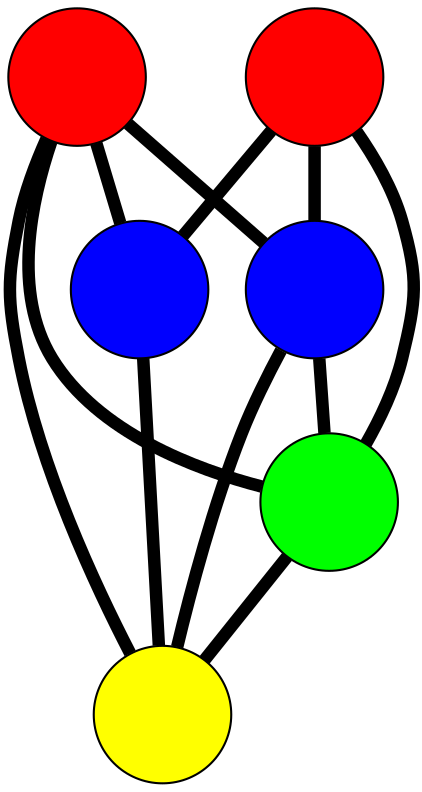 graph G {
	graph [bb="-135.26,-142.9,128.07,159.63",
		overlap=false,
		sep=0.0,
		splines=true
	];
	node [color=black,
		fixedsize=true,
		fontname="Latin Modern Math",
		fontsize=42,
		height=.92,
		label="\N",
		penwidth=1,
		shape=circle,
		width=.92
	];
	edge [color=black,
		penwidth=6,
		style=bold
	];
	0	 [fillcolor=red,
		height=0.91667,
		label="",
		pos="-102.26,-43.86",
		style=filled,
		width=0.91667];
	2	 [fillcolor=blue,
		height=0.91667,
		label="",
		pos="9.8807,-109.9",
		style=filled,
		width=0.91667];
	0 -- 2	 [pos="-73.672,-60.697 -56.801,-70.633 -35.518,-83.167 -18.655,-93.098"];
	3	 [fillcolor=blue,
		height=0.91667,
		label="",
		pos="-61.081,126.63",
		style=filled,
		width=0.91667];
	0 -- 3	 [pos="-94.418,-11.391 -87.091,18.945 -76.212,63.983 -68.894,94.28"];
	4	 [fillcolor=green,
		height=0.91667,
		label="",
		pos="86.647,-55.803",
		style=filled,
		width=0.91667];
	0 -- 4	 [pos="-68.922,-45.967 -34.392,-48.15 19.236,-51.541 53.642,-53.716"];
	5	 [fillcolor=yellow,
		height=0.91667,
		label="",
		pos="-28.253,17.064",
		style=filled,
		width=0.91667];
	0 -- 5	 [pos="-76.376,-22.552 -69.04,-16.512 -61.061,-9.9441 -53.748,-3.9239"];
	1	 [fillcolor=red,
		height=0.91667,
		label="",
		pos="95.067,65.874",
		style=filled,
		width=0.91667];
	1 -- 2	 [pos="80.616,36.056 64.952,3.7324 40.095,-47.559 24.402,-79.939"];
	1 -- 3	 [pos="64.217,77.877 36.842,88.528 -2.9399,104.01 -30.295,114.65"];
	1 -- 4	 [pos="92.789,32.947 91.59,15.633 90.126,-5.5311 88.927,-22.849"];
	2 -- 4	 [pos="37.162,-90.678 44.402,-85.575 52.218,-80.066 59.454,-74.967"];
	2 -- 5	 [pos="0.35626,-78.192 -5.4677,-58.801 -12.892,-34.081 -18.718,-14.684"];
	3 -- 5	 [pos="-51.586,94.938 -47.231,80.402 -42.08,63.211 -37.727,48.683"];
	4 -- 5	 [pos="58.539,-37.977 40.734,-26.686 17.789,-12.135 -0.037325,-0.8298"];
}
